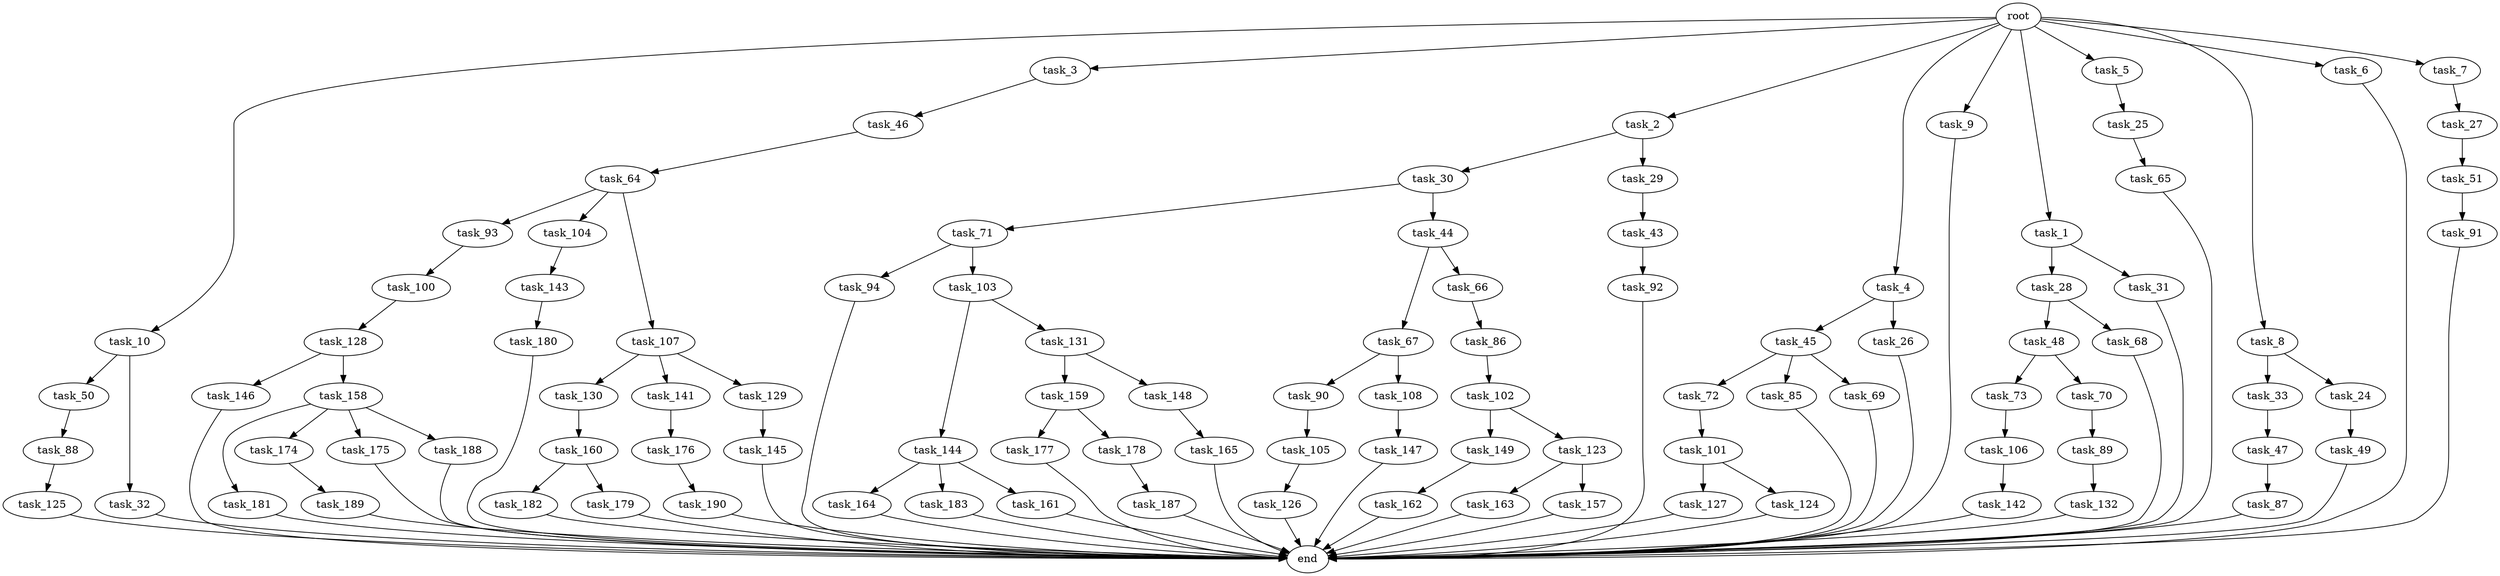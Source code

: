 digraph G {
  task_102 [size="841813590.016000"];
  task_65 [size="1717986918.400000"];
  task_176 [size="154618822.656000"];
  task_142 [size="1717986918.400000"];
  task_162 [size="429496729.600000"];
  task_149 [size="68719476.736000"];
  task_105 [size="68719476.736000"];
  task_72 [size="154618822.656000"];
  task_182 [size="841813590.016000"];
  task_45 [size="68719476.736000"];
  task_163 [size="1717986918.400000"];
  task_144 [size="429496729.600000"];
  task_46 [size="841813590.016000"];
  task_179 [size="841813590.016000"];
  task_10 [size="2.048000"];
  task_93 [size="1391569403.904000"];
  task_28 [size="1099511627.776000"];
  task_3 [size="2.048000"];
  task_50 [size="1391569403.904000"];
  task_71 [size="274877906.944000"];
  task_127 [size="1099511627.776000"];
  task_31 [size="1099511627.776000"];
  task_49 [size="274877906.944000"];
  task_157 [size="1717986918.400000"];
  task_146 [size="618475290.624000"];
  task_90 [size="618475290.624000"];
  task_106 [size="68719476.736000"];
  task_27 [size="1099511627.776000"];
  task_147 [size="1717986918.400000"];
  task_190 [size="429496729.600000"];
  task_164 [size="1099511627.776000"];
  task_126 [size="429496729.600000"];
  task_159 [size="841813590.016000"];
  task_2 [size="2.048000"];
  task_108 [size="618475290.624000"];
  task_30 [size="274877906.944000"];
  task_158 [size="618475290.624000"];
  task_177 [size="274877906.944000"];
  task_130 [size="1391569403.904000"];
  task_160 [size="618475290.624000"];
  task_104 [size="1391569403.904000"];
  task_33 [size="274877906.944000"];
  task_4 [size="2.048000"];
  task_48 [size="154618822.656000"];
  task_141 [size="1391569403.904000"];
  task_85 [size="154618822.656000"];
  task_94 [size="274877906.944000"];
  task_92 [size="841813590.016000"];
  task_129 [size="1391569403.904000"];
  task_103 [size="274877906.944000"];
  task_181 [size="1717986918.400000"];
  task_91 [size="841813590.016000"];
  task_89 [size="841813590.016000"];
  task_24 [size="274877906.944000"];
  task_73 [size="274877906.944000"];
  task_9 [size="2.048000"];
  task_32 [size="1391569403.904000"];
  task_143 [size="618475290.624000"];
  task_25 [size="274877906.944000"];
  task_148 [size="841813590.016000"];
  task_86 [size="1391569403.904000"];
  task_189 [size="1717986918.400000"];
  task_101 [size="154618822.656000"];
  task_1 [size="2.048000"];
  task_107 [size="1391569403.904000"];
  task_26 [size="68719476.736000"];
  task_69 [size="154618822.656000"];
  task_44 [size="274877906.944000"];
  task_5 [size="2.048000"];
  task_88 [size="429496729.600000"];
  end [size="0.000000"];
  task_8 [size="2.048000"];
  task_87 [size="154618822.656000"];
  task_64 [size="429496729.600000"];
  task_174 [size="1717986918.400000"];
  task_183 [size="1099511627.776000"];
  task_131 [size="429496729.600000"];
  task_132 [size="154618822.656000"];
  task_47 [size="68719476.736000"];
  task_29 [size="274877906.944000"];
  task_145 [size="68719476.736000"];
  task_178 [size="274877906.944000"];
  root [size="0.000000"];
  task_187 [size="841813590.016000"];
  task_123 [size="68719476.736000"];
  task_128 [size="429496729.600000"];
  task_180 [size="1717986918.400000"];
  task_6 [size="2.048000"];
  task_70 [size="274877906.944000"];
  task_67 [size="274877906.944000"];
  task_43 [size="154618822.656000"];
  task_175 [size="1717986918.400000"];
  task_188 [size="1717986918.400000"];
  task_100 [size="274877906.944000"];
  task_165 [size="841813590.016000"];
  task_161 [size="1099511627.776000"];
  task_51 [size="154618822.656000"];
  task_125 [size="68719476.736000"];
  task_124 [size="1099511627.776000"];
  task_7 [size="2.048000"];
  task_68 [size="154618822.656000"];
  task_66 [size="274877906.944000"];

  task_102 -> task_149 [size="33554432.000000"];
  task_102 -> task_123 [size="33554432.000000"];
  task_65 -> end [size="1.000000"];
  task_176 -> task_190 [size="209715200.000000"];
  task_142 -> end [size="1.000000"];
  task_162 -> end [size="1.000000"];
  task_149 -> task_162 [size="209715200.000000"];
  task_105 -> task_126 [size="209715200.000000"];
  task_72 -> task_101 [size="75497472.000000"];
  task_182 -> end [size="1.000000"];
  task_45 -> task_69 [size="75497472.000000"];
  task_45 -> task_72 [size="75497472.000000"];
  task_45 -> task_85 [size="75497472.000000"];
  task_163 -> end [size="1.000000"];
  task_144 -> task_183 [size="536870912.000000"];
  task_144 -> task_161 [size="536870912.000000"];
  task_144 -> task_164 [size="536870912.000000"];
  task_46 -> task_64 [size="209715200.000000"];
  task_179 -> end [size="1.000000"];
  task_10 -> task_50 [size="679477248.000000"];
  task_10 -> task_32 [size="679477248.000000"];
  task_93 -> task_100 [size="134217728.000000"];
  task_28 -> task_48 [size="75497472.000000"];
  task_28 -> task_68 [size="75497472.000000"];
  task_3 -> task_46 [size="411041792.000000"];
  task_50 -> task_88 [size="209715200.000000"];
  task_71 -> task_94 [size="134217728.000000"];
  task_71 -> task_103 [size="134217728.000000"];
  task_127 -> end [size="1.000000"];
  task_31 -> end [size="1.000000"];
  task_49 -> end [size="1.000000"];
  task_157 -> end [size="1.000000"];
  task_146 -> end [size="1.000000"];
  task_90 -> task_105 [size="33554432.000000"];
  task_106 -> task_142 [size="838860800.000000"];
  task_27 -> task_51 [size="75497472.000000"];
  task_147 -> end [size="1.000000"];
  task_190 -> end [size="1.000000"];
  task_164 -> end [size="1.000000"];
  task_126 -> end [size="1.000000"];
  task_159 -> task_178 [size="134217728.000000"];
  task_159 -> task_177 [size="134217728.000000"];
  task_2 -> task_29 [size="134217728.000000"];
  task_2 -> task_30 [size="134217728.000000"];
  task_108 -> task_147 [size="838860800.000000"];
  task_30 -> task_44 [size="134217728.000000"];
  task_30 -> task_71 [size="134217728.000000"];
  task_158 -> task_181 [size="838860800.000000"];
  task_158 -> task_175 [size="838860800.000000"];
  task_158 -> task_188 [size="838860800.000000"];
  task_158 -> task_174 [size="838860800.000000"];
  task_177 -> end [size="1.000000"];
  task_130 -> task_160 [size="301989888.000000"];
  task_160 -> task_179 [size="411041792.000000"];
  task_160 -> task_182 [size="411041792.000000"];
  task_104 -> task_143 [size="301989888.000000"];
  task_33 -> task_47 [size="33554432.000000"];
  task_4 -> task_26 [size="33554432.000000"];
  task_4 -> task_45 [size="33554432.000000"];
  task_48 -> task_73 [size="134217728.000000"];
  task_48 -> task_70 [size="134217728.000000"];
  task_141 -> task_176 [size="75497472.000000"];
  task_85 -> end [size="1.000000"];
  task_94 -> end [size="1.000000"];
  task_92 -> end [size="1.000000"];
  task_129 -> task_145 [size="33554432.000000"];
  task_103 -> task_131 [size="209715200.000000"];
  task_103 -> task_144 [size="209715200.000000"];
  task_181 -> end [size="1.000000"];
  task_91 -> end [size="1.000000"];
  task_89 -> task_132 [size="75497472.000000"];
  task_24 -> task_49 [size="134217728.000000"];
  task_73 -> task_106 [size="33554432.000000"];
  task_9 -> end [size="1.000000"];
  task_32 -> end [size="1.000000"];
  task_143 -> task_180 [size="838860800.000000"];
  task_25 -> task_65 [size="838860800.000000"];
  task_148 -> task_165 [size="411041792.000000"];
  task_86 -> task_102 [size="411041792.000000"];
  task_189 -> end [size="1.000000"];
  task_101 -> task_124 [size="536870912.000000"];
  task_101 -> task_127 [size="536870912.000000"];
  task_1 -> task_28 [size="536870912.000000"];
  task_1 -> task_31 [size="536870912.000000"];
  task_107 -> task_130 [size="679477248.000000"];
  task_107 -> task_129 [size="679477248.000000"];
  task_107 -> task_141 [size="679477248.000000"];
  task_26 -> end [size="1.000000"];
  task_69 -> end [size="1.000000"];
  task_44 -> task_66 [size="134217728.000000"];
  task_44 -> task_67 [size="134217728.000000"];
  task_5 -> task_25 [size="134217728.000000"];
  task_88 -> task_125 [size="33554432.000000"];
  task_8 -> task_24 [size="134217728.000000"];
  task_8 -> task_33 [size="134217728.000000"];
  task_87 -> end [size="1.000000"];
  task_64 -> task_93 [size="679477248.000000"];
  task_64 -> task_107 [size="679477248.000000"];
  task_64 -> task_104 [size="679477248.000000"];
  task_174 -> task_189 [size="838860800.000000"];
  task_183 -> end [size="1.000000"];
  task_131 -> task_148 [size="411041792.000000"];
  task_131 -> task_159 [size="411041792.000000"];
  task_132 -> end [size="1.000000"];
  task_47 -> task_87 [size="75497472.000000"];
  task_29 -> task_43 [size="75497472.000000"];
  task_145 -> end [size="1.000000"];
  task_178 -> task_187 [size="411041792.000000"];
  root -> task_2 [size="1.000000"];
  root -> task_6 [size="1.000000"];
  root -> task_4 [size="1.000000"];
  root -> task_5 [size="1.000000"];
  root -> task_10 [size="1.000000"];
  root -> task_3 [size="1.000000"];
  root -> task_9 [size="1.000000"];
  root -> task_8 [size="1.000000"];
  root -> task_7 [size="1.000000"];
  root -> task_1 [size="1.000000"];
  task_187 -> end [size="1.000000"];
  task_123 -> task_157 [size="838860800.000000"];
  task_123 -> task_163 [size="838860800.000000"];
  task_128 -> task_146 [size="301989888.000000"];
  task_128 -> task_158 [size="301989888.000000"];
  task_180 -> end [size="1.000000"];
  task_6 -> end [size="1.000000"];
  task_70 -> task_89 [size="411041792.000000"];
  task_67 -> task_90 [size="301989888.000000"];
  task_67 -> task_108 [size="301989888.000000"];
  task_43 -> task_92 [size="411041792.000000"];
  task_175 -> end [size="1.000000"];
  task_188 -> end [size="1.000000"];
  task_100 -> task_128 [size="209715200.000000"];
  task_165 -> end [size="1.000000"];
  task_161 -> end [size="1.000000"];
  task_51 -> task_91 [size="411041792.000000"];
  task_125 -> end [size="1.000000"];
  task_124 -> end [size="1.000000"];
  task_7 -> task_27 [size="536870912.000000"];
  task_68 -> end [size="1.000000"];
  task_66 -> task_86 [size="679477248.000000"];
}
